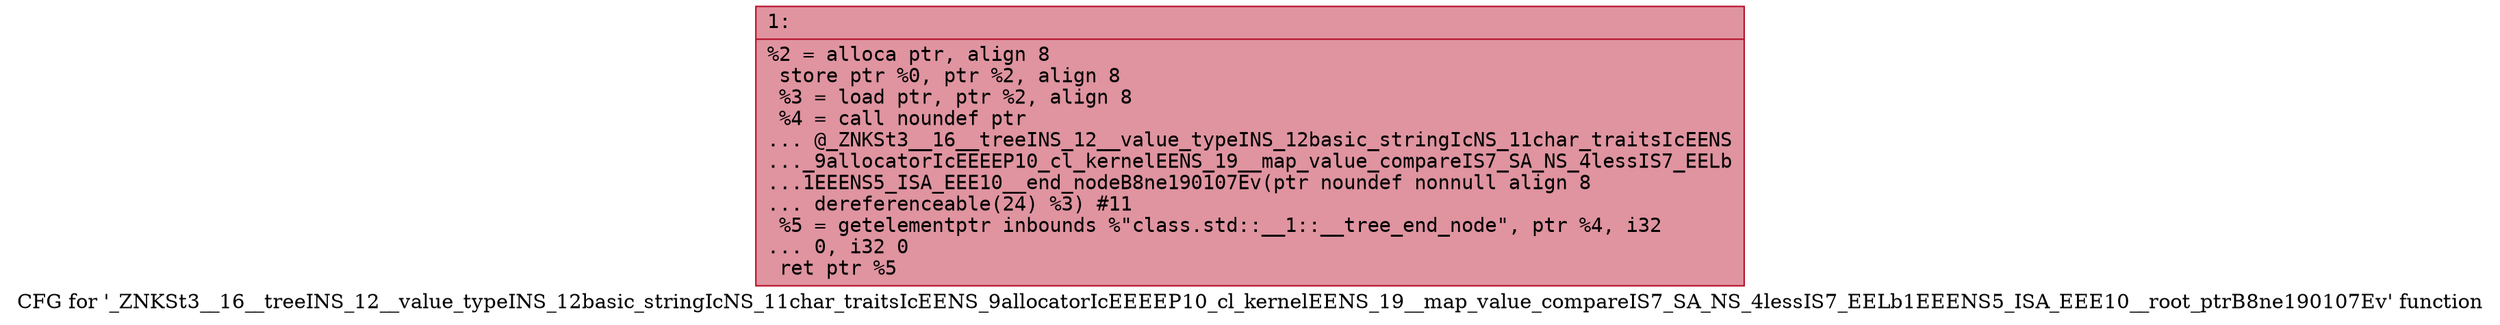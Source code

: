 digraph "CFG for '_ZNKSt3__16__treeINS_12__value_typeINS_12basic_stringIcNS_11char_traitsIcEENS_9allocatorIcEEEEP10_cl_kernelEENS_19__map_value_compareIS7_SA_NS_4lessIS7_EELb1EEENS5_ISA_EEE10__root_ptrB8ne190107Ev' function" {
	label="CFG for '_ZNKSt3__16__treeINS_12__value_typeINS_12basic_stringIcNS_11char_traitsIcEENS_9allocatorIcEEEEP10_cl_kernelEENS_19__map_value_compareIS7_SA_NS_4lessIS7_EELb1EEENS5_ISA_EEE10__root_ptrB8ne190107Ev' function";

	Node0x60000139cc80 [shape=record,color="#b70d28ff", style=filled, fillcolor="#b70d2870" fontname="Courier",label="{1:\l|  %2 = alloca ptr, align 8\l  store ptr %0, ptr %2, align 8\l  %3 = load ptr, ptr %2, align 8\l  %4 = call noundef ptr\l... @_ZNKSt3__16__treeINS_12__value_typeINS_12basic_stringIcNS_11char_traitsIcEENS\l..._9allocatorIcEEEEP10_cl_kernelEENS_19__map_value_compareIS7_SA_NS_4lessIS7_EELb\l...1EEENS5_ISA_EEE10__end_nodeB8ne190107Ev(ptr noundef nonnull align 8\l... dereferenceable(24) %3) #11\l  %5 = getelementptr inbounds %\"class.std::__1::__tree_end_node\", ptr %4, i32\l... 0, i32 0\l  ret ptr %5\l}"];
}
